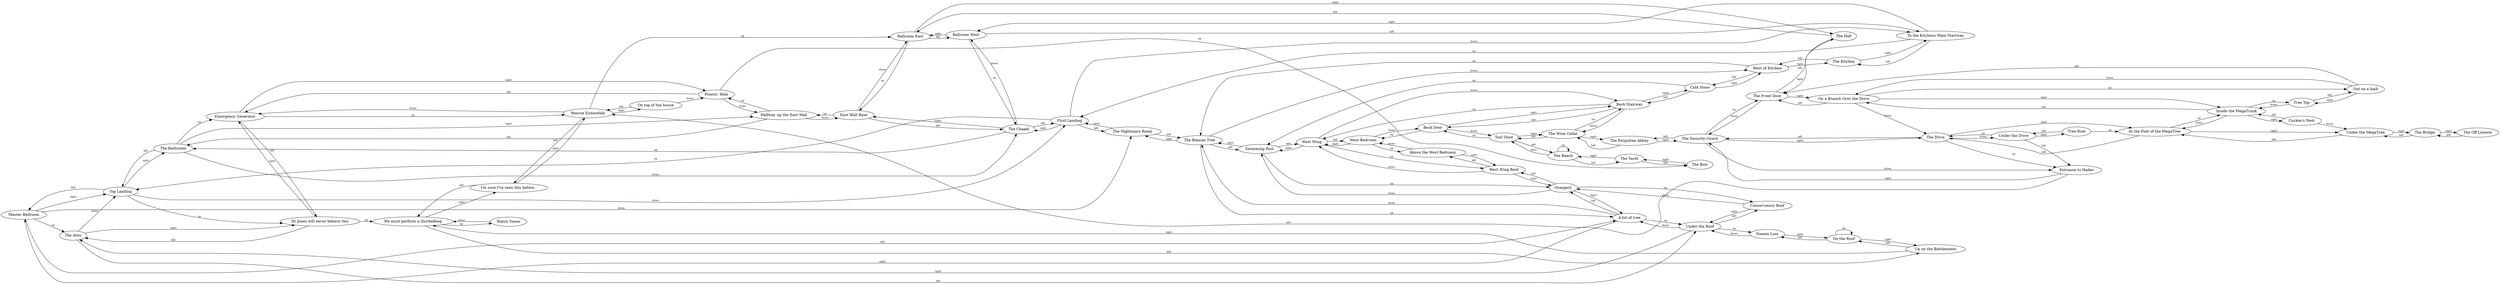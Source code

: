 digraph G {
rankdir=LR;
"_1" [label="Master Bedroom" ];
"_2" [label="The Attic" ];
"_3" [label="Top Landing" ];
"_4" [label="Dr Jones will never believe this" ];
"_5" [label="We must perform a Quirkafleeg" ];
"_6" [label="Watch Tower" ];
"_7" [label="I'm sure I've seen this before.." ];
"_8" [label="Rescue Esmerelda" ];
"_9" [label="Ballroom East" ];
"_10" [label="East Wall Base" ];
"_11" [label="Halfway up the East Wall" ];
"_12" [label="Priests' Hole" ];
"_13" [label="The Bow" ];
"_14" [label="The Yacht" ];
"_15" [label="The Beach" ];
"_16" [label="Tool Shed" ];
"_17" [label="Back Door" ];
"_18" [label="West Bedroom" ];
"_19" [label="Above the West Bedroom" ];
"_20" [label="West Wing Roof" ];
"_21" [label="West Wing" ];
"_22" [label="Back Stairway" ];
"_23" [label="The Wine Cellar" ];
"_24" [label="The Forgotten Abbey" ];
"_25" [label="The Security Guard" ];
"_26" [label="The Front Door" ];
"_27" [label="On a Branch Over the Drive" ];
"_28" [label="Out on a limb" ];
"_29" [label="Tree Top" ];
"_30" [label="Inside the MegaTrunk" ];
"_31" [label="At the Foot of the MegaTree" ];
"_32" [label="Under the MegaTree" ];
"_33" [label="The Bridge" ];
"_34" [label="The Off Licence" ];
"_35" [label="The Drive" ];
"_36" [label="Entrance to Hades" ];
"_37" [label="Under the Drive" ];
"_38" [label="Tree Root" ];
"_39" [label="Cuckoo's Nest" ];
"_40" [label="The Hall" ];
"_41" [label="Cold Store" ];
"_42" [label="Swimming Pool" ];
"_43" [label="Orangery" ];
"_44" [label="Conservatory Roof" ];
"_45" [label="Under the Roof" ];
"_46" [label="Nomen Luni" ];
"_47" [label="On the Roof" ];
"_48" [label="Up on the Battlements" ];
"_49" [label="A bit of tree" ];
"_50" [label="The Banyan Tree" ];
"_51" [label="West of Kitchen" ];
"_52" [label="The Kitchen" ];
"_53" [label="To the Kitchens Main Stairway" ];
"_54" [label="First Landing" ];
"_55" [label="The Chapel" ];
"_56" [label="The Bathroom" ];
"_57" [label="Emergency Generator" ];
"_58" [label="Ballroom West" ];
"_59" [label="The Nightmare Room" ];
"_60" [label="On top of the house" ];
"_6" -> "_5" [label="down", fontsize=10];
"_5" -> "_6" [label="up", fontsize=10];
"_15" -> "_15" [label="up", fontsize=10];
"_19" -> "_18" [label="down", fontsize=10];
"_21" -> "_20" [label="up", fontsize=10];
"_22" -> "_21" [label="up", fontsize=10];
"_23" -> "_22" [label="up", fontsize=10];
"_26" -> "_25" [label="down", fontsize=10];
"_28" -> "_27" [label="down", fontsize=10];
"_30" -> "_29" [label="up", fontsize=10];
"_31" -> "_30" [label="up", fontsize=10];
"_34" -> "_33" [label="left", fontsize=10];
"_33" -> "_34" [label="right", fontsize=10];
"_33" -> "_32" [label="left", fontsize=10];
"_32" -> "_33" [label="right", fontsize=10];
"_32" -> "_31" [label="left", fontsize=10];
"_31" -> "_32" [label="right", fontsize=10];
"_36" -> "_25" [label="right", fontsize=10];
"_36" -> "_8" [label="left", fontsize=10];
"_35" -> "_36" [label="up", fontsize=10];
"_37" -> "_35" [label="up", fontsize=10];
"_38" -> "_31" [label="up", fontsize=10];
"_38" -> "_37" [label="left", fontsize=10];
"_37" -> "_38" [label="right", fontsize=10];
"_37" -> "_36" [label="left", fontsize=10];
"_35" -> "_37" [label="down", fontsize=10];
"_35" -> "_31" [label="right", fontsize=10];
"_35" -> "_25" [label="left", fontsize=10];
"_31" -> "_35" [label="left", fontsize=10];
"_30" -> "_31" [label="down", fontsize=10];
"_39" -> "_32" [label="down", fontsize=10];
"_39" -> "_30" [label="left", fontsize=10];
"_30" -> "_39" [label="right", fontsize=10];
"_30" -> "_27" [label="left", fontsize=10];
"_29" -> "_30" [label="down", fontsize=10];
"_29" -> "_28" [label="left", fontsize=10];
"_28" -> "_29" [label="right", fontsize=10];
"_28" -> "_26" [label="left", fontsize=10];
"_27" -> "_28" [label="up", fontsize=10];
"_27" -> "_35" [label="down", fontsize=10];
"_27" -> "_30" [label="right", fontsize=10];
"_27" -> "_26" [label="left", fontsize=10];
"_26" -> "_27" [label="right", fontsize=10];
"_40" -> "_26" [label="right", fontsize=10];
"_40" -> "_9" [label="left", fontsize=10];
"_26" -> "_40" [label="left", fontsize=10];
"_25" -> "_26" [label="up", fontsize=10];
"_25" -> "_36" [label="down", fontsize=10];
"_25" -> "_35" [label="right", fontsize=10];
"_25" -> "_24" [label="left", fontsize=10];
"_24" -> "_25" [label="right", fontsize=10];
"_24" -> "_23" [label="left", fontsize=10];
"_23" -> "_24" [label="right", fontsize=10];
"_23" -> "_16" [label="left", fontsize=10];
"_22" -> "_23" [label="down", fontsize=10];
"_44" -> "_43" [label="down", fontsize=10];
"_46" -> "_45" [label="down", fontsize=10];
"_47" -> "_47" [label="up", fontsize=10];
"_48" -> "_5" [label="right", fontsize=10];
"_48" -> "_47" [label="left", fontsize=10];
"_47" -> "_48" [label="right", fontsize=10];
"_47" -> "_46" [label="left", fontsize=10];
"_46" -> "_47" [label="right", fontsize=10];
"_45" -> "_46" [label="up", fontsize=10];
"_49" -> "_45" [label="up", fontsize=10];
"_50" -> "_49" [label="up", fontsize=10];
"_51" -> "_50" [label="up", fontsize=10];
"_54" -> "_3" [label="up", fontsize=10];
"_54" -> "_53" [label="down", fontsize=10];
"_57" -> "_8" [label="up", fontsize=10];
"_57" -> "_12" [label="right", fontsize=10];
"_57" -> "_4" [label="left", fontsize=10];
"_56" -> "_57" [label="up", fontsize=10];
"_56" -> "_55" [label="down", fontsize=10];
"_56" -> "_11" [label="right", fontsize=10];
"_56" -> "_3" [label="left", fontsize=10];
"_55" -> "_56" [label="up", fontsize=10];
"_58" -> "_55" [label="up", fontsize=10];
"_58" -> "_9" [label="right", fontsize=10];
"_58" -> "_53" [label="left", fontsize=10];
"_55" -> "_58" [label="down", fontsize=10];
"_55" -> "_10" [label="right", fontsize=10];
"_55" -> "_54" [label="left", fontsize=10];
"_54" -> "_55" [label="right", fontsize=10];
"_59" -> "_54" [label="right", fontsize=10];
"_59" -> "_50" [label="left", fontsize=10];
"_54" -> "_59" [label="left", fontsize=10];
"_53" -> "_54" [label="up", fontsize=10];
"_53" -> "_58" [label="right", fontsize=10];
"_53" -> "_52" [label="left", fontsize=10];
"_52" -> "_53" [label="right", fontsize=10];
"_52" -> "_51" [label="left", fontsize=10];
"_51" -> "_52" [label="right", fontsize=10];
"_51" -> "_41" [label="left", fontsize=10];
"_50" -> "_51" [label="down", fontsize=10];
"_50" -> "_59" [label="right", fontsize=10];
"_50" -> "_42" [label="left", fontsize=10];
"_49" -> "_50" [label="down", fontsize=10];
"_49" -> "_1" [label="right", fontsize=10];
"_49" -> "_43" [label="left", fontsize=10];
"_45" -> "_49" [label="down", fontsize=10];
"_45" -> "_2" [label="right", fontsize=10];
"_45" -> "_44" [label="left", fontsize=10];
"_44" -> "_45" [label="right", fontsize=10];
"_43" -> "_44" [label="up", fontsize=10];
"_43" -> "_42" [label="down", fontsize=10];
"_43" -> "_49" [label="right", fontsize=10];
"_43" -> "_20" [label="left", fontsize=10];
"_42" -> "_43" [label="up", fontsize=10];
"_42" -> "_50" [label="right", fontsize=10];
"_42" -> "_21" [label="left", fontsize=10];
"_41" -> "_42" [label="up", fontsize=10];
"_41" -> "_51" [label="right", fontsize=10];
"_41" -> "_22" [label="left", fontsize=10];
"_22" -> "_41" [label="right", fontsize=10];
"_22" -> "_17" [label="left", fontsize=10];
"_21" -> "_22" [label="down", fontsize=10];
"_21" -> "_42" [label="right", fontsize=10];
"_21" -> "_18" [label="left", fontsize=10];
"_20" -> "_21" [label="down", fontsize=10];
"_20" -> "_43" [label="right", fontsize=10];
"_20" -> "_19" [label="left", fontsize=10];
"_19" -> "_20" [label="right", fontsize=10];
"_18" -> "_19" [label="up", fontsize=10];
"_18" -> "_17" [label="down", fontsize=10];
"_18" -> "_21" [label="right", fontsize=10];
"_17" -> "_18" [label="up", fontsize=10];
"_17" -> "_16" [label="down", fontsize=10];
"_17" -> "_22" [label="right", fontsize=10];
"_16" -> "_17" [label="up", fontsize=10];
"_16" -> "_23" [label="right", fontsize=10];
"_16" -> "_15" [label="left", fontsize=10];
"_15" -> "_16" [label="right", fontsize=10];
"_15" -> "_14" [label="left", fontsize=10];
"_14" -> "_15" [label="right", fontsize=10];
"_14" -> "_13" [label="left", fontsize=10];
"_13" -> "_14" [label="right", fontsize=10];
"_12" -> "_13" [label="up", fontsize=10];
"_12" -> "_11" [label="down", fontsize=10];
"_12" -> "_57" [label="left", fontsize=10];
"_11" -> "_12" [label="up", fontsize=10];
"_11" -> "_10" [label="down", fontsize=10];
"_11" -> "_56" [label="left", fontsize=10];
"_10" -> "_11" [label="up", fontsize=10];
"_10" -> "_9" [label="down", fontsize=10];
"_10" -> "_55" [label="left", fontsize=10];
"_9" -> "_10" [label="up", fontsize=10];
"_9" -> "_40" [label="right", fontsize=10];
"_9" -> "_58" [label="left", fontsize=10];
"_8" -> "_9" [label="up", fontsize=10];
"_8" -> "_57" [label="down", fontsize=10];
"_60" -> "_12" [label="down", fontsize=10];
"_60" -> "_8" [label="left", fontsize=10];
"_8" -> "_60" [label="right", fontsize=10];
"_8" -> "_7" [label="left", fontsize=10];
"_7" -> "_8" [label="right", fontsize=10];
"_7" -> "_5" [label="left", fontsize=10];
"_5" -> "_7" [label="right", fontsize=10];
"_5" -> "_48" [label="left", fontsize=10];
"_4" -> "_5" [label="up", fontsize=10];
"_4" -> "_57" [label="right", fontsize=10];
"_4" -> "_2" [label="left", fontsize=10];
"_3" -> "_4" [label="up", fontsize=10];
"_3" -> "_54" [label="down", fontsize=10];
"_3" -> "_56" [label="right", fontsize=10];
"_3" -> "_1" [label="left", fontsize=10];
"_2" -> "_3" [label="down", fontsize=10];
"_2" -> "_4" [label="right", fontsize=10];
"_2" -> "_45" [label="left", fontsize=10];
"_1" -> "_2" [label="up", fontsize=10];
"_1" -> "_59" [label="down", fontsize=10];
"_1" -> "_3" [label="right", fontsize=10];
"_1" -> "_49" [label="left", fontsize=10];
}